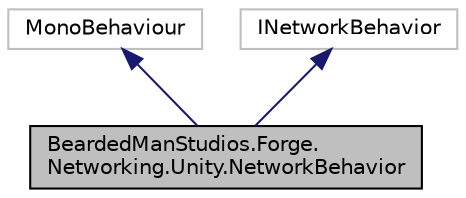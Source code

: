digraph "BeardedManStudios.Forge.Networking.Unity.NetworkBehavior"
{
 // LATEX_PDF_SIZE
  edge [fontname="Helvetica",fontsize="10",labelfontname="Helvetica",labelfontsize="10"];
  node [fontname="Helvetica",fontsize="10",shape=record];
  Node13 [label="BeardedManStudios.Forge.\lNetworking.Unity.NetworkBehavior",height=0.2,width=0.4,color="black", fillcolor="grey75", style="filled", fontcolor="black",tooltip=" "];
  Node14 -> Node13 [dir="back",color="midnightblue",fontsize="10",style="solid",fontname="Helvetica"];
  Node14 [label="MonoBehaviour",height=0.2,width=0.4,color="grey75", fillcolor="white", style="filled",tooltip=" "];
  Node15 -> Node13 [dir="back",color="midnightblue",fontsize="10",style="solid",fontname="Helvetica"];
  Node15 [label="INetworkBehavior",height=0.2,width=0.4,color="grey75", fillcolor="white", style="filled",tooltip=" "];
}
